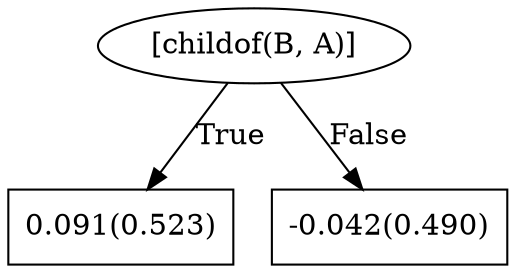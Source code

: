 digraph G{ 
1[label = "[childof(B, A)]"];
1 -> 2[label="True"];
1 -> 3[label="False"];
2[shape = box,label = "0.091(0.523)"];
3[shape = box,label = "-0.042(0.490)"];
}
